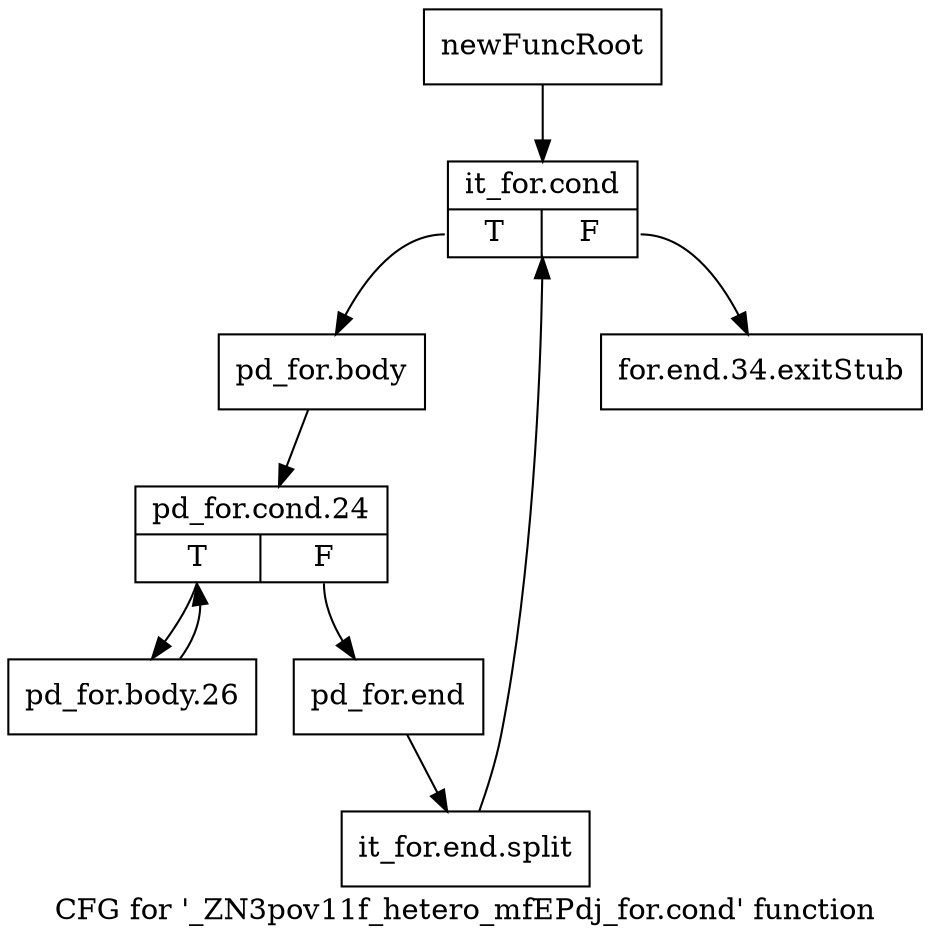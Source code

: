 digraph "CFG for '_ZN3pov11f_hetero_mfEPdj_for.cond' function" {
	label="CFG for '_ZN3pov11f_hetero_mfEPdj_for.cond' function";

	Node0x24386b0 [shape=record,label="{newFuncRoot}"];
	Node0x24386b0 -> Node0x2438750;
	Node0x2438700 [shape=record,label="{for.end.34.exitStub}"];
	Node0x2438750 [shape=record,label="{it_for.cond|{<s0>T|<s1>F}}"];
	Node0x2438750:s0 -> Node0x24387a0;
	Node0x2438750:s1 -> Node0x2438700;
	Node0x24387a0 [shape=record,label="{pd_for.body}"];
	Node0x24387a0 -> Node0x24387f0;
	Node0x24387f0 [shape=record,label="{pd_for.cond.24|{<s0>T|<s1>F}}"];
	Node0x24387f0:s0 -> Node0x2438890;
	Node0x24387f0:s1 -> Node0x2438840;
	Node0x2438840 [shape=record,label="{pd_for.end}"];
	Node0x2438840 -> Node0x376d570;
	Node0x376d570 [shape=record,label="{it_for.end.split}"];
	Node0x376d570 -> Node0x2438750;
	Node0x2438890 [shape=record,label="{pd_for.body.26}"];
	Node0x2438890 -> Node0x24387f0;
}
